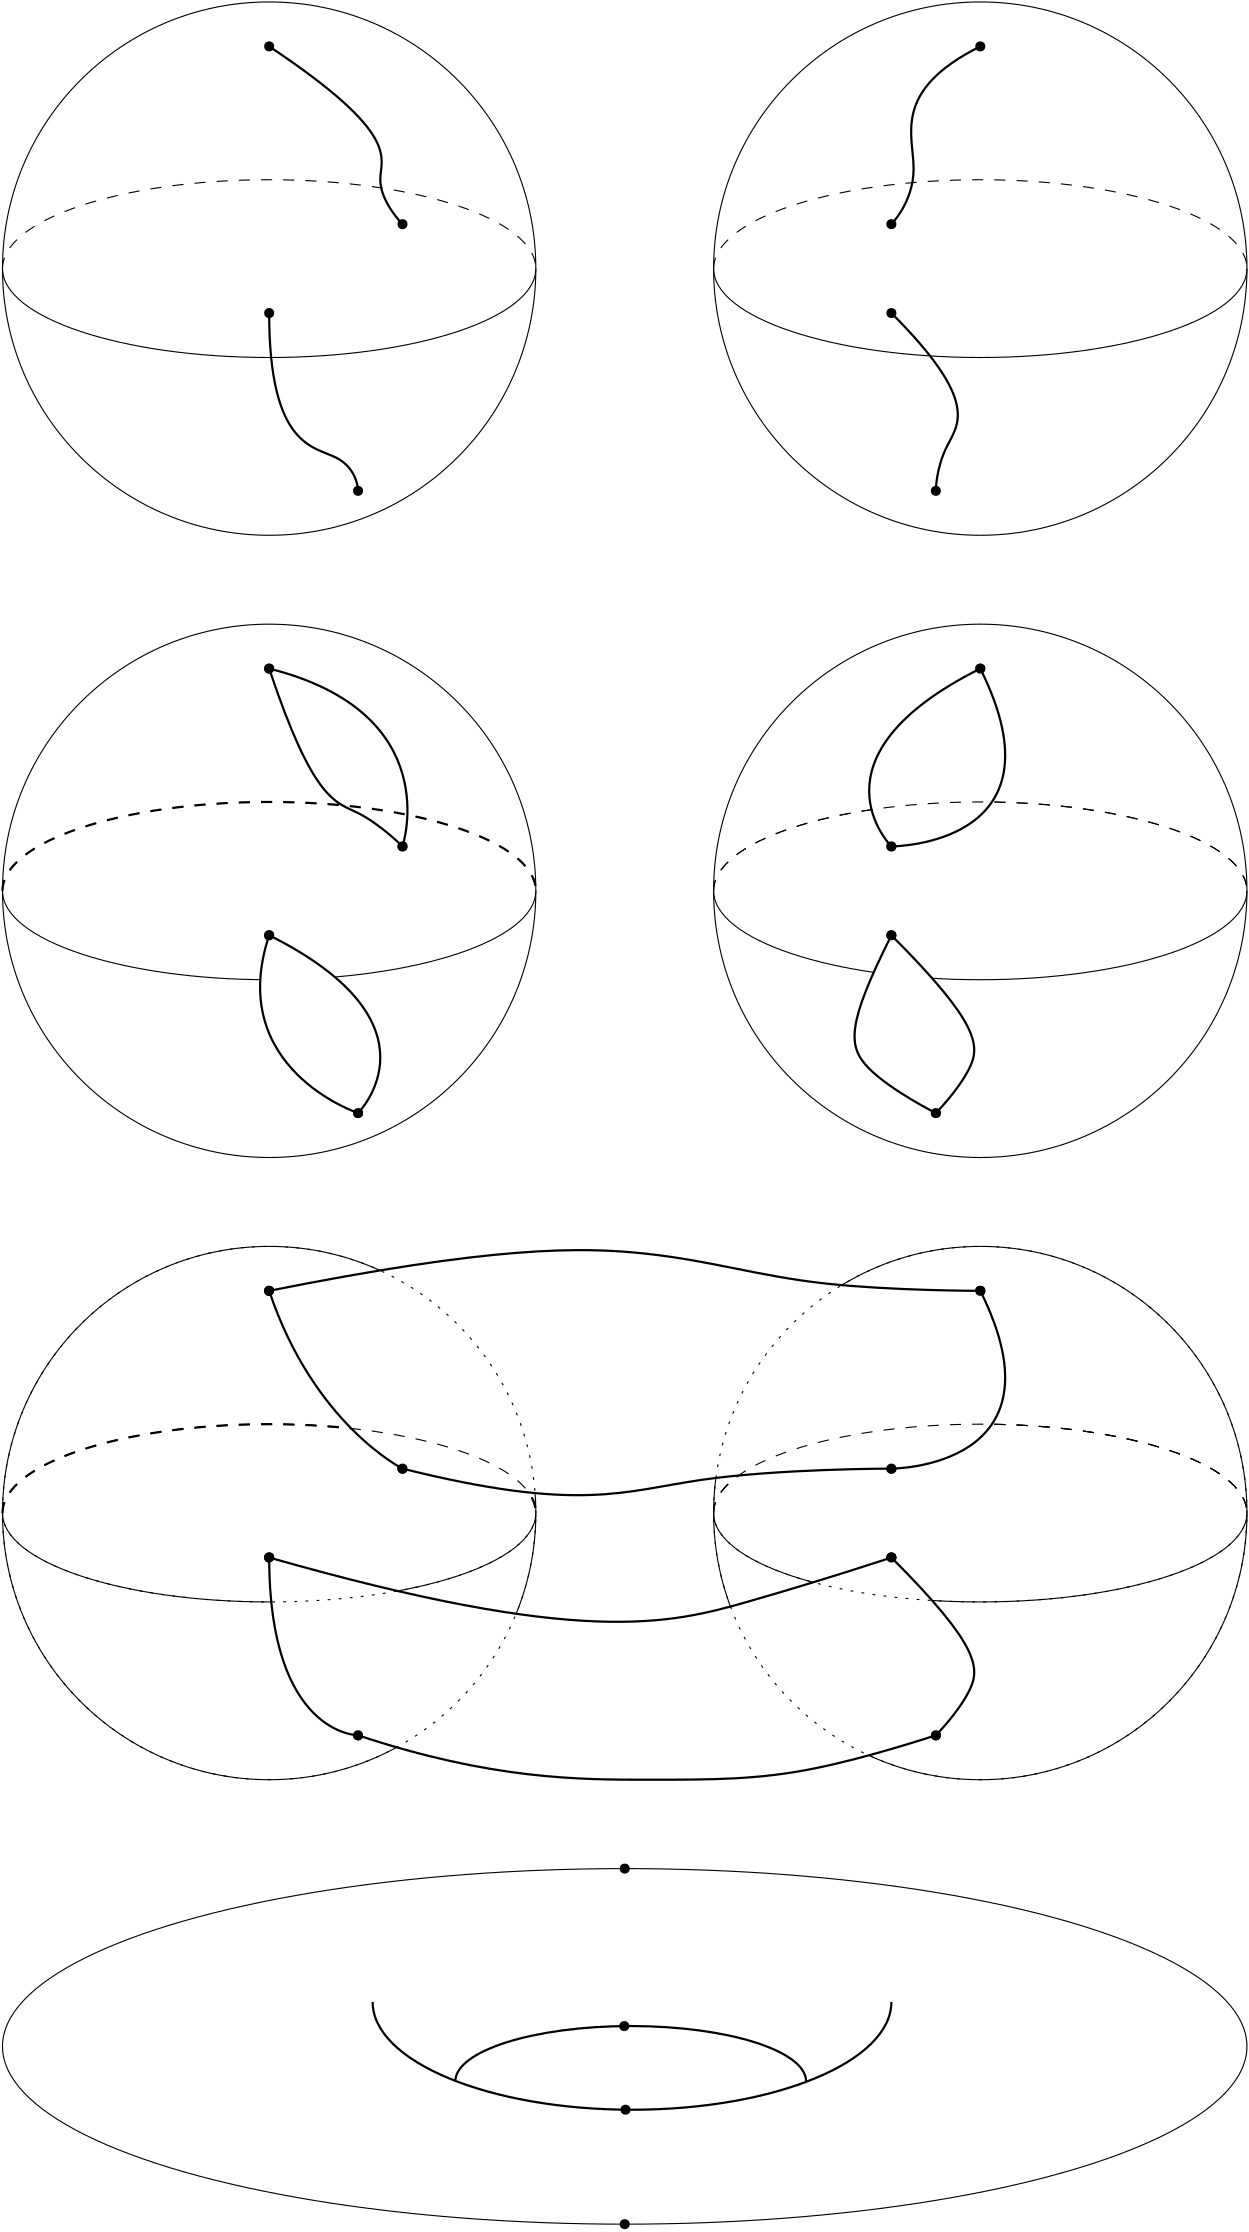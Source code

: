 <?xml version="1.0"?>
<!DOCTYPE ipe SYSTEM "ipe.dtd">
<ipe version="70218" creator="Ipe 7.2.20">
<info created="D:20200701015437" modified="D:20200701221039"/>
<ipestyle name="basic">
<symbol name="arrow/arc(spx)">
<path stroke="sym-stroke" fill="sym-stroke" pen="sym-pen">
0 0 m
-1 0.333 l
-1 -0.333 l
h
</path>
</symbol>
<symbol name="arrow/farc(spx)">
<path stroke="sym-stroke" fill="white" pen="sym-pen">
0 0 m
-1 0.333 l
-1 -0.333 l
h
</path>
</symbol>
<symbol name="arrow/ptarc(spx)">
<path stroke="sym-stroke" fill="sym-stroke" pen="sym-pen">
0 0 m
-1 0.333 l
-0.8 0 l
-1 -0.333 l
h
</path>
</symbol>
<symbol name="arrow/fptarc(spx)">
<path stroke="sym-stroke" fill="white" pen="sym-pen">
0 0 m
-1 0.333 l
-0.8 0 l
-1 -0.333 l
h
</path>
</symbol>
<symbol name="mark/circle(sx)" transformations="translations">
<path fill="sym-stroke">
0.6 0 0 0.6 0 0 e
0.4 0 0 0.4 0 0 e
</path>
</symbol>
<symbol name="mark/disk(sx)" transformations="translations">
<path fill="sym-stroke">
0.6 0 0 0.6 0 0 e
</path>
</symbol>
<symbol name="mark/fdisk(sfx)" transformations="translations">
<group>
<path fill="sym-fill">
0.5 0 0 0.5 0 0 e
</path>
<path fill="sym-stroke" fillrule="eofill">
0.6 0 0 0.6 0 0 e
0.4 0 0 0.4 0 0 e
</path>
</group>
</symbol>
<symbol name="mark/box(sx)" transformations="translations">
<path fill="sym-stroke" fillrule="eofill">
-0.6 -0.6 m
0.6 -0.6 l
0.6 0.6 l
-0.6 0.6 l
h
-0.4 -0.4 m
0.4 -0.4 l
0.4 0.4 l
-0.4 0.4 l
h
</path>
</symbol>
<symbol name="mark/square(sx)" transformations="translations">
<path fill="sym-stroke">
-0.6 -0.6 m
0.6 -0.6 l
0.6 0.6 l
-0.6 0.6 l
h
</path>
</symbol>
<symbol name="mark/fsquare(sfx)" transformations="translations">
<group>
<path fill="sym-fill">
-0.5 -0.5 m
0.5 -0.5 l
0.5 0.5 l
-0.5 0.5 l
h
</path>
<path fill="sym-stroke" fillrule="eofill">
-0.6 -0.6 m
0.6 -0.6 l
0.6 0.6 l
-0.6 0.6 l
h
-0.4 -0.4 m
0.4 -0.4 l
0.4 0.4 l
-0.4 0.4 l
h
</path>
</group>
</symbol>
<symbol name="mark/cross(sx)" transformations="translations">
<group>
<path fill="sym-stroke">
-0.43 -0.57 m
0.57 0.43 l
0.43 0.57 l
-0.57 -0.43 l
h
</path>
<path fill="sym-stroke">
-0.43 0.57 m
0.57 -0.43 l
0.43 -0.57 l
-0.57 0.43 l
h
</path>
</group>
</symbol>
<symbol name="arrow/fnormal(spx)">
<path stroke="sym-stroke" fill="white" pen="sym-pen">
0 0 m
-1 0.333 l
-1 -0.333 l
h
</path>
</symbol>
<symbol name="arrow/pointed(spx)">
<path stroke="sym-stroke" fill="sym-stroke" pen="sym-pen">
0 0 m
-1 0.333 l
-0.8 0 l
-1 -0.333 l
h
</path>
</symbol>
<symbol name="arrow/fpointed(spx)">
<path stroke="sym-stroke" fill="white" pen="sym-pen">
0 0 m
-1 0.333 l
-0.8 0 l
-1 -0.333 l
h
</path>
</symbol>
<symbol name="arrow/linear(spx)">
<path stroke="sym-stroke" pen="sym-pen">
-1 0.333 m
0 0 l
-1 -0.333 l
</path>
</symbol>
<symbol name="arrow/fdouble(spx)">
<path stroke="sym-stroke" fill="white" pen="sym-pen">
0 0 m
-1 0.333 l
-1 -0.333 l
h
-1 0 m
-2 0.333 l
-2 -0.333 l
h
</path>
</symbol>
<symbol name="arrow/double(spx)">
<path stroke="sym-stroke" fill="sym-stroke" pen="sym-pen">
0 0 m
-1 0.333 l
-1 -0.333 l
h
-1 0 m
-2 0.333 l
-2 -0.333 l
h
</path>
</symbol>
<symbol name="arrow/mid-normal(spx)">
<path stroke="sym-stroke" fill="sym-stroke" pen="sym-pen">
0.5 0 m
-0.5 0.333 l
-0.5 -0.333 l
h
</path>
</symbol>
<symbol name="arrow/mid-fnormal(spx)">
<path stroke="sym-stroke" fill="white" pen="sym-pen">
0.5 0 m
-0.5 0.333 l
-0.5 -0.333 l
h
</path>
</symbol>
<symbol name="arrow/mid-pointed(spx)">
<path stroke="sym-stroke" fill="sym-stroke" pen="sym-pen">
0.5 0 m
-0.5 0.333 l
-0.3 0 l
-0.5 -0.333 l
h
</path>
</symbol>
<symbol name="arrow/mid-fpointed(spx)">
<path stroke="sym-stroke" fill="white" pen="sym-pen">
0.5 0 m
-0.5 0.333 l
-0.3 0 l
-0.5 -0.333 l
h
</path>
</symbol>
<symbol name="arrow/mid-double(spx)">
<path stroke="sym-stroke" fill="sym-stroke" pen="sym-pen">
1 0 m
0 0.333 l
0 -0.333 l
h
0 0 m
-1 0.333 l
-1 -0.333 l
h
</path>
</symbol>
<symbol name="arrow/mid-fdouble(spx)">
<path stroke="sym-stroke" fill="white" pen="sym-pen">
1 0 m
0 0.333 l
0 -0.333 l
h
0 0 m
-1 0.333 l
-1 -0.333 l
h
</path>
</symbol>
<pen name="heavier" value="0.8"/>
<pen name="fat" value="1.2"/>
<pen name="ultrafat" value="2"/>
<symbolsize name="large" value="5"/>
<symbolsize name="small" value="2"/>
<symbolsize name="tiny" value="1.1"/>
<arrowsize name="large" value="10"/>
<arrowsize name="small" value="5"/>
<arrowsize name="tiny" value="3"/>
<color name="red" value="1 0 0"/>
<color name="blue" value="0 0 1"/>
<color name="green" value="0 1 0"/>
<color name="yellow" value="1 1 0"/>
<color name="orange" value="1 0.647 0"/>
<color name="gold" value="1 0.843 0"/>
<color name="purple" value="0.627 0.125 0.941"/>
<color name="gray" value="0.745"/>
<color name="brown" value="0.647 0.165 0.165"/>
<color name="navy" value="0 0 0.502"/>
<color name="pink" value="1 0.753 0.796"/>
<color name="seagreen" value="0.18 0.545 0.341"/>
<color name="turquoise" value="0.251 0.878 0.816"/>
<color name="violet" value="0.933 0.51 0.933"/>
<color name="darkblue" value="0 0 0.545"/>
<color name="darkcyan" value="0 0.545 0.545"/>
<color name="darkgray" value="0.663"/>
<color name="darkgreen" value="0 0.392 0"/>
<color name="darkmagenta" value="0.545 0 0.545"/>
<color name="darkorange" value="1 0.549 0"/>
<color name="darkred" value="0.545 0 0"/>
<color name="lightblue" value="0.678 0.847 0.902"/>
<color name="lightcyan" value="0.878 1 1"/>
<color name="lightgray" value="0.827"/>
<color name="lightgreen" value="0.565 0.933 0.565"/>
<color name="lightyellow" value="1 1 0.878"/>
<dashstyle name="dotted" value="[1 3] 0"/>
<dashstyle name="dashed" value="[4] 0"/>
<dashstyle name="dash dotted" value="[4 2 1 2] 0"/>
<dashstyle name="dash dot dotted" value="[4 2 1 2 1 2] 0"/>
<textsize name="large" value="\large"/>
<textsize name="Large" value="\Large"/>
<textsize name="LARGE" value="\LARGE"/>
<textsize name="huge" value="\huge"/>
<textsize name="Huge" value="\Huge"/>
<textsize name="small" value="\small"/>
<textsize name="footnote" value="\footnotesize"/>
<textsize name="tiny" value="\tiny"/>
<textstyle name="center" begin="\begin{center}" end="\end{center}"/>
<textstyle name="itemize" begin="\begin{itemize}" end="\end{itemize}"/>
<textstyle name="item" begin="\begin{itemize}\item{}" end="\end{itemize}"/>
<gridsize name="4 pts" value="4"/>
<gridsize name="8 pts (~3 mm)" value="8"/>
<gridsize name="16 pts (~6 mm)" value="16"/>
<gridsize name="32 pts (~12 mm)" value="32"/>
<gridsize name="10 pts (~3.5 mm)" value="10"/>
<gridsize name="20 pts (~7 mm)" value="20"/>
<gridsize name="14 pts (~5 mm)" value="14"/>
<gridsize name="28 pts (~10 mm)" value="28"/>
<gridsize name="56 pts (~20 mm)" value="56"/>
<anglesize name="90 deg" value="90"/>
<anglesize name="60 deg" value="60"/>
<anglesize name="45 deg" value="45"/>
<anglesize name="30 deg" value="30"/>
<anglesize name="22.5 deg" value="22.5"/>
<opacity name="10%" value="0.1"/>
<opacity name="30%" value="0.3"/>
<opacity name="50%" value="0.5"/>
<opacity name="75%" value="0.75"/>
<tiling name="falling" angle="-60" step="4" width="1"/>
<tiling name="rising" angle="30" step="4" width="1"/>
</ipestyle>
<page>
<layer name="alpha"/>
<layer name="beta"/>
<layer name="gamma"/>
<view layers="alpha beta gamma" active="alpha"/>
<path layer="beta" matrix="1 0 0 1 48 80" stroke="black">
96 0 0 96 128 640 e
</path>
<path matrix="1 0 0 1 -16 80" stroke="black">
96 0 0 96 448 640 e
</path>
<path matrix="1 0 0 0.333333 48 506.667" stroke="black">
32 640 m
96 0 0 96 128 640 224 640 a
</path>
<path matrix="1 0 0 0.333333 304 506.667" stroke="black">
32 640 m
96 0 0 96 128 640 224 640 a
</path>
<path matrix="1 0 0 0.333333 48 506.667" stroke="black" dash="dashed">
32 640 m
96 0 0 -96 128 640 224 640 a
</path>
<path matrix="1 0 0 0.333333 304 506.667" stroke="black" dash="dashed">
32 640 m
96 0 0 -96 128 640 224 640 a
</path>
<use name="mark/disk(sx)" pos="176 800" size="normal" stroke="black"/>
<use name="mark/disk(sx)" pos="432 800" size="normal" stroke="black"/>
<use name="mark/disk(sx)" pos="400 736" size="normal" stroke="black"/>
<use name="mark/disk(sx)" pos="224 736" size="normal" stroke="black"/>
<use name="mark/disk(sx)" pos="176 704" size="normal" stroke="black"/>
<use name="mark/disk(sx)" pos="208 640" size="normal" stroke="black"/>
<use name="mark/disk(sx)" pos="400 704" size="normal" stroke="black"/>
<use name="mark/disk(sx)" pos="416 640" size="normal" stroke="black"/>
<path stroke="black" pen="heavier">
176 800 m
224 768
208 752
224 736
224 736 c
</path>
<path stroke="black" pen="heavier">
432 800 m
400 784
416 752
400 736
400 736 c
</path>
<path stroke="black" pen="heavier">
176 704 m
176 656
208 656
208 640
208 640 c
</path>
<path stroke="black" pen="heavier">
400 704 m
432 672
416 656
416 640
416 640 c
</path>
<path matrix="1 0 0 1 48 -144" stroke="black">
96 0 0 96 128 640 e
</path>
<path matrix="1 0 0 1 -16 -144" stroke="black">
96 0 0 96 448 640 e
</path>
<path matrix="1 0 0 0.333333 48 282.667" stroke="black">
32 640 m
96 0 0 96 128 640 224 640 a
</path>
<path matrix="1 0 0 0.333333 304 282.667" stroke="black">
32 640 m
96 0 0 96 128 640 224 640 a
</path>
<path matrix="1 0 0 0.333333 48 282.667" stroke="black" dash="dashed">
32 640 m
96 0 0 -96 128 640 224 640 a
</path>
<path matrix="1 0 0 0.333333 304 282.667" stroke="black" dash="dashed">
32 640 m
96 0 0 -96 128 640 224 640 a
</path>
<use matrix="1 0 0 1 0 -224" name="mark/disk(sx)" pos="176 800" size="normal" stroke="black"/>
<use matrix="1 0 0 1 0 -224" name="mark/disk(sx)" pos="432 800" size="normal" stroke="black"/>
<use matrix="1 0 0 1 0 -224" name="mark/disk(sx)" pos="400 736" size="normal" stroke="black"/>
<use matrix="1 0 0 1 0 -224" name="mark/disk(sx)" pos="224 736" size="normal" stroke="black"/>
<use matrix="1 0 0 1 0 -224" name="mark/disk(sx)" pos="176 704" size="normal" stroke="black"/>
<use matrix="1 0 0 1 0 -224" name="mark/disk(sx)" pos="208 640" size="normal" stroke="black"/>
<use matrix="1 0 0 1 0 -224" name="mark/disk(sx)" pos="400 704" size="normal" stroke="black"/>
<use matrix="1 0 0 1 0 -224" name="mark/disk(sx)" pos="416 640" size="normal" stroke="black"/>
<path stroke="black" fill="white" pen="heavier">
176 576 m
192 528
208 528
224 512
224 512 c
224 512
240 560
176 576 c
h
</path>
<path stroke="black" fill="white" pen="heavier">
176 480 m
160 432
208 416
208 416 c
208 416
224 432
208 464
176 480 c
h
</path>
<path stroke="black" fill="white" pen="heavier">
432 576 m
400 560
384 528
400 512
400 512 c
400 512
432 512
448 544
432 576 c
h
</path>
<path stroke="black" fill="white" pen="heavier">
400 480 m
384 448
384 432
416 416
416 416 c
416 416
432 432
432 448
400 480 c
h
</path>
<path layer="alpha" matrix="1 0 0 0.333333 0 330.667" stroke="black" dash="dashed" pen="heavier">
80 496 m
96 0 0 -96 176 496 272 496 a
</path>
<path matrix="1 0 0 0.333333 304 282.667" stroke="black" dash="dashed">
32 640 m
96 0 0 -96 128 640 224 640 a
</path>
<use name="mark/disk(sx)" pos="224 512" size="normal" stroke="black"/>
<use name="mark/disk(sx)" pos="176 576" size="normal" stroke="black"/>
<use name="mark/disk(sx)" pos="176 480" size="normal" stroke="black"/>
<use name="mark/disk(sx)" pos="208 416" size="normal" stroke="black"/>
<use name="mark/disk(sx)" pos="416 416" size="normal" stroke="black"/>
<use name="mark/disk(sx)" pos="400 480" size="normal" stroke="black"/>
<use name="mark/disk(sx)" pos="432 576" size="normal" stroke="black"/>
<use name="mark/disk(sx)" pos="400 512" size="normal" stroke="black"/>
<path matrix="1 0 0 1 48 -368" stroke="black">
96 0 0 96 128 640 e
</path>
<path matrix="1 0 0 1 -16 -368" stroke="black">
96 0 0 96 448 640 e
</path>
<path matrix="1 0 0 0.333333 48 58.667" stroke="black">
32 640 m
96 0 0 96 128 640 224 640 a
</path>
<path matrix="1 0 0 0.333333 304 58.667" stroke="black">
32 640 m
96 0 0 96 128 640 224 640 a
</path>
<path matrix="1 0 0 0.333333 48 58.667" stroke="black" dash="dashed">
32 640 m
96 0 0 -96 128 640 224 640 a
</path>
<path matrix="1 0 0 0.333333 304 58.667" stroke="black" dash="dashed">
32 640 m
96 0 0 -96 128 640 224 640 a
</path>
<use matrix="1 0 0 1 0 -448" name="mark/disk(sx)" pos="176 800" size="normal" stroke="black"/>
<use matrix="1 0 0 1 0 -448" name="mark/disk(sx)" pos="432 800" size="normal" stroke="black"/>
<use matrix="1 0 0 1 0 -448" name="mark/disk(sx)" pos="400 736" size="normal" stroke="black"/>
<use matrix="1 0 0 1 0 -448" name="mark/disk(sx)" pos="224 736" size="normal" stroke="black"/>
<use matrix="1 0 0 1 0 -448" name="mark/disk(sx)" pos="176 704" size="normal" stroke="black"/>
<use matrix="1 0 0 1 0 -448" name="mark/disk(sx)" pos="208 640" size="normal" stroke="black"/>
<use matrix="1 0 0 1 0 -448" name="mark/disk(sx)" pos="400 704" size="normal" stroke="black"/>
<use matrix="1 0 0 1 0 -448" name="mark/disk(sx)" pos="416 640" size="normal" stroke="black"/>
<path matrix="1 0 0 0.333333 0 106.667" stroke="black" dash="dashed" pen="heavier">
80 496 m
96 0 0 -96 176 496 272 496 a
</path>
<path matrix="1 0 0 0.333333 304 58.667" stroke="black" dash="dashed">
32 640 m
96 0 0 -96 128 640 224 640 a
</path>
<use matrix="1 0 0 1 0 -224" name="mark/disk(sx)" pos="224 512" size="normal" stroke="black"/>
<use matrix="1 0 0 1 0 -224" name="mark/disk(sx)" pos="176 576" size="normal" stroke="black"/>
<use matrix="1 0 0 1 0 -224" name="mark/disk(sx)" pos="176 480" size="normal" stroke="black"/>
<use matrix="1 0 0 1 0 -224" name="mark/disk(sx)" pos="208 416" size="normal" stroke="black"/>
<use matrix="1 0 0 1 0 -224" name="mark/disk(sx)" pos="416 416" size="normal" stroke="black"/>
<use matrix="1 0 0 1 0 -224" name="mark/disk(sx)" pos="400 480" size="normal" stroke="black"/>
<use matrix="1 0 0 1 0 -224" name="mark/disk(sx)" pos="432 576" size="normal" stroke="black"/>
<use matrix="1 0 0 1 0 -224" name="mark/disk(sx)" pos="400 512" size="normal" stroke="black"/>
<path stroke="black" fill="white" pen="heavier">
176 352 m
256 368
320 368
368 352
432 352
432 352 c
448 320
432 288
400 288
400 288 c
400 288
320 288
288 272
224 288 c
224 288
192 304
176 352 c
h
</path>
<path stroke="black" fill="white" pen="heavier">
176 256 m
288 224
352 240
400 256
400 256 c
432 224
432 208
416 192
416 192 c
416 192
368 176
320 176
256 176
208 192 c
208 192
192 192
176 224
176 256 c
h
</path>
<path matrix="1 0 0 0.333333 48 58.667" stroke="black" dash="dashed">
32 640 m
96 0 0 -96 128 640 224 640 a
</path>
<path matrix="1 0 0 0.333333 304 58.667" stroke="black" dash="dashed">
32 640 m
96 0 0 -96 128 640 224 640 a
</path>
<path matrix="1 0 0 1 48 -368" stroke="black" dash="dotted">
96 0 0 96 128 640 e
</path>
<path matrix="1 0 0 1 -16 -368" stroke="black" dash="dotted">
96 0 0 96 448 640 e
</path>
<use name="mark/disk(sx)" pos="176 352" size="normal" stroke="black"/>
<use name="mark/disk(sx)" pos="224 288" size="normal" stroke="black"/>
<use name="mark/disk(sx)" pos="208 192" size="normal" stroke="black"/>
<use name="mark/disk(sx)" pos="176 256" size="normal" stroke="black"/>
<use name="mark/disk(sx)" pos="416 192" size="normal" stroke="black"/>
<use name="mark/disk(sx)" pos="400 256" size="normal" stroke="black"/>
<path matrix="1 0 0 0.333333 48 58.667" stroke="black" dash="dotted">
32 640 m
96 0 0 96 128 640 224 640 a
</path>
<path matrix="1 0 0 0.333333 304 58.667" stroke="black" dash="dotted">
32 640 m
96 0 0 96 128 640 224 640 a
</path>
<use name="mark/disk(sx)" pos="432 352" size="normal" stroke="black"/>
<use name="mark/disk(sx)" pos="400 288" size="normal" stroke="black"/>
<path matrix="2.33333 0 0 0.666667 -741.333 -346.667" stroke="black">
96 0 0 96 448 640 e
</path>
<path matrix="0.986707 0 0 0.311833 6.19759 42.4207" stroke="black" pen="heavier">
368 80 m
64 0 0 64 304 80 240 80 a
</path>
<path matrix="-1.45895 -0 0 -0.606339 750.147 144.507" stroke="black" pen="heavier">
368 80 m
64 0 0 64 304 80 240 80 a
</path>
<use name="mark/disk(sx)" pos="304 144" size="normal" stroke="black"/>
<use name="mark/disk(sx)" pos="304 16" size="normal" stroke="black"/>
<use name="mark/disk(sx)" pos="303.839 87.3111" size="normal" stroke="black"/>
<use name="mark/disk(sx)" pos="304.283 57.2065" size="normal" stroke="black"/>
</page>
</ipe>
